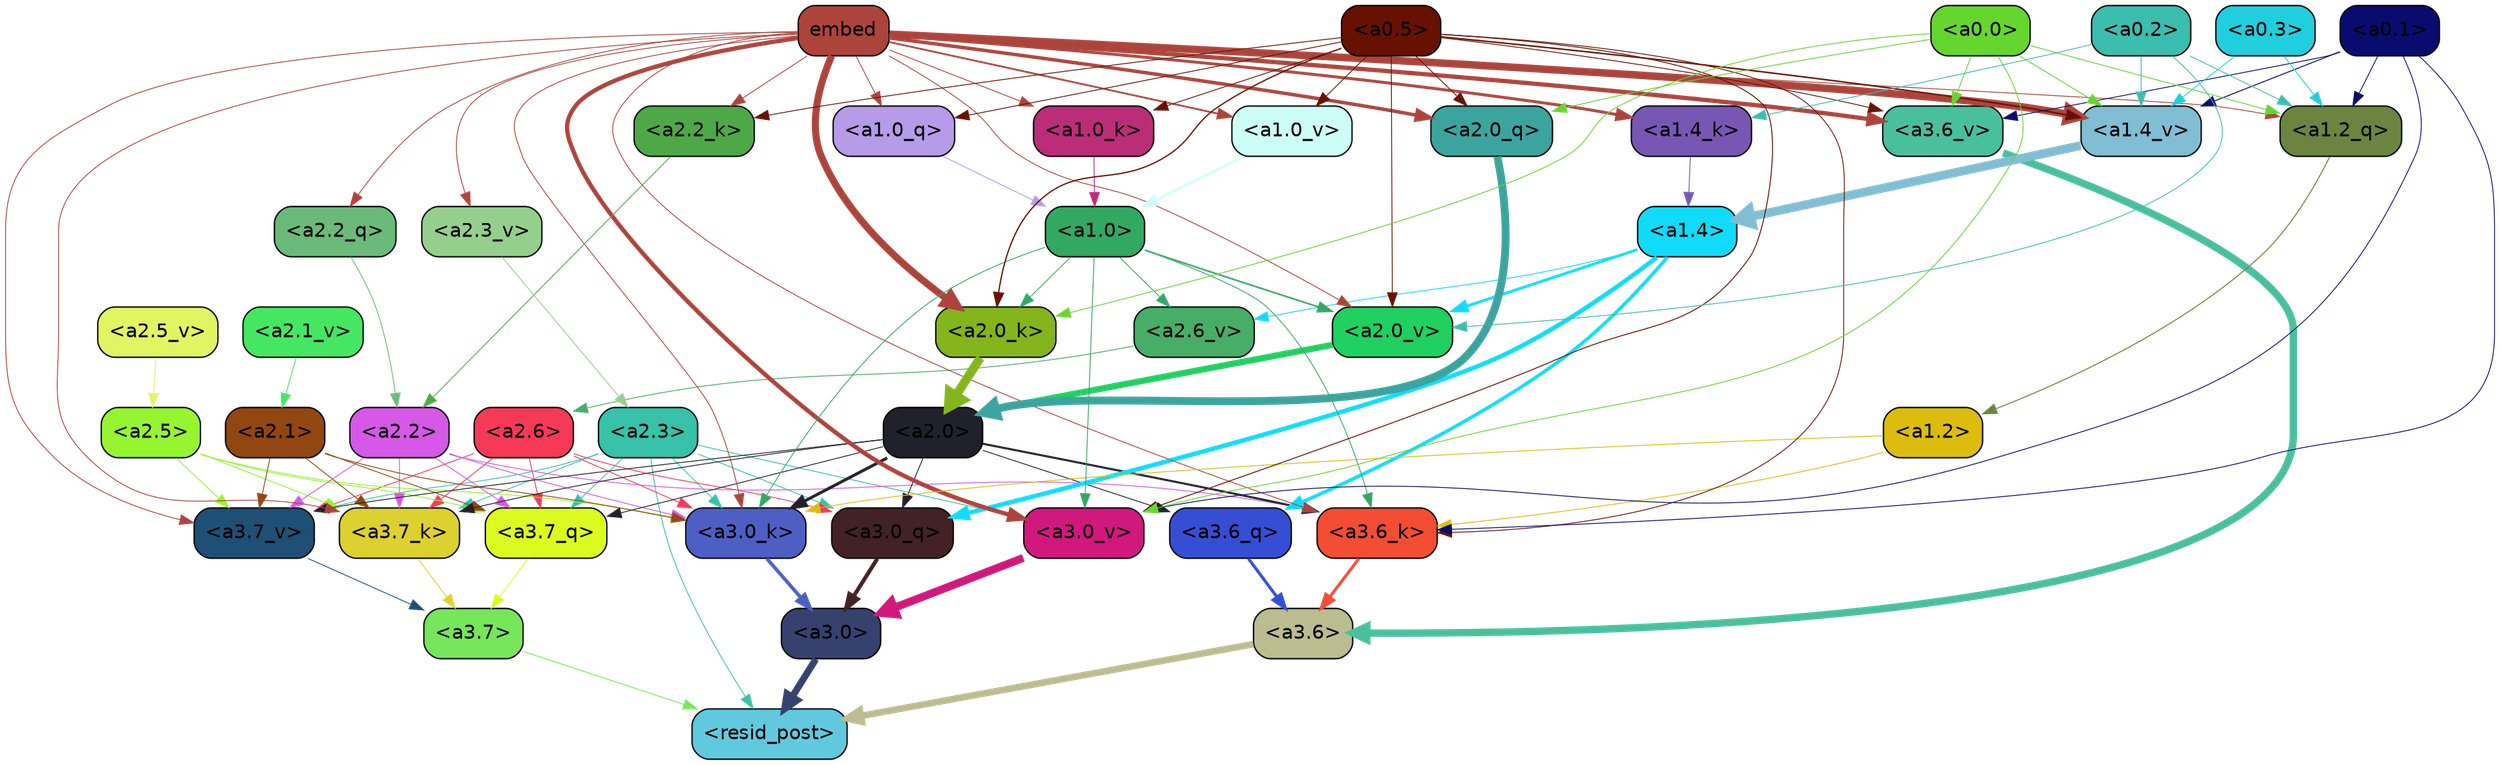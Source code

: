 strict digraph "" {
	graph [bgcolor=transparent,
		layout=dot,
		overlap=false,
		splines=true
	];
	"<a3.7>"	[color=black,
		fillcolor="#77e65b",
		fontname=Helvetica,
		shape=box,
		style="filled, rounded"];
	"<resid_post>"	[color=black,
		fillcolor="#60c9dd",
		fontname=Helvetica,
		shape=box,
		style="filled, rounded"];
	"<a3.7>" -> "<resid_post>"	[color="#77e65b",
		penwidth=0.6];
	"<a3.6>"	[color=black,
		fillcolor="#bbbc90",
		fontname=Helvetica,
		shape=box,
		style="filled, rounded"];
	"<a3.6>" -> "<resid_post>"	[color="#bbbc90",
		penwidth=4.7534414529800415];
	"<a3.0>"	[color=black,
		fillcolor="#36426d",
		fontname=Helvetica,
		shape=box,
		style="filled, rounded"];
	"<a3.0>" -> "<resid_post>"	[color="#36426d",
		penwidth=4.898576855659485];
	"<a2.3>"	[color=black,
		fillcolor="#37c2a9",
		fontname=Helvetica,
		shape=box,
		style="filled, rounded"];
	"<a2.3>" -> "<resid_post>"	[color="#37c2a9",
		penwidth=0.6];
	"<a3.7_q>"	[color=black,
		fillcolor="#dbfa1f",
		fontname=Helvetica,
		shape=box,
		style="filled, rounded"];
	"<a2.3>" -> "<a3.7_q>"	[color="#37c2a9",
		penwidth=0.6];
	"<a3.0_q>"	[color=black,
		fillcolor="#432225",
		fontname=Helvetica,
		shape=box,
		style="filled, rounded"];
	"<a2.3>" -> "<a3.0_q>"	[color="#37c2a9",
		penwidth=0.6];
	"<a3.7_k>"	[color=black,
		fillcolor="#dcd130",
		fontname=Helvetica,
		shape=box,
		style="filled, rounded"];
	"<a2.3>" -> "<a3.7_k>"	[color="#37c2a9",
		penwidth=0.6];
	"<a3.0_k>"	[color=black,
		fillcolor="#4d5fc3",
		fontname=Helvetica,
		shape=box,
		style="filled, rounded"];
	"<a2.3>" -> "<a3.0_k>"	[color="#37c2a9",
		penwidth=0.6];
	"<a3.7_v>"	[color=black,
		fillcolor="#1f4f74",
		fontname=Helvetica,
		shape=box,
		style="filled, rounded"];
	"<a2.3>" -> "<a3.7_v>"	[color="#37c2a9",
		penwidth=0.6];
	"<a3.0_v>"	[color=black,
		fillcolor="#d1187d",
		fontname=Helvetica,
		shape=box,
		style="filled, rounded"];
	"<a2.3>" -> "<a3.0_v>"	[color="#37c2a9",
		penwidth=0.6];
	"<a3.7_q>" -> "<a3.7>"	[color="#dbfa1f",
		penwidth=0.6];
	"<a3.6_q>"	[color=black,
		fillcolor="#364ed4",
		fontname=Helvetica,
		shape=box,
		style="filled, rounded"];
	"<a3.6_q>" -> "<a3.6>"	[color="#364ed4",
		penwidth=2.160832464694977];
	"<a3.0_q>" -> "<a3.0>"	[color="#432225",
		penwidth=2.870753765106201];
	"<a3.7_k>" -> "<a3.7>"	[color="#dcd130",
		penwidth=0.6];
	"<a3.6_k>"	[color=black,
		fillcolor="#f34d33",
		fontname=Helvetica,
		shape=box,
		style="filled, rounded"];
	"<a3.6_k>" -> "<a3.6>"	[color="#f34d33",
		penwidth=2.13908451795578];
	"<a3.0_k>" -> "<a3.0>"	[color="#4d5fc3",
		penwidth=2.520303964614868];
	"<a3.7_v>" -> "<a3.7>"	[color="#1f4f74",
		penwidth=0.6];
	"<a3.6_v>"	[color=black,
		fillcolor="#49c09c",
		fontname=Helvetica,
		shape=box,
		style="filled, rounded"];
	"<a3.6_v>" -> "<a3.6>"	[color="#49c09c",
		penwidth=5.297133803367615];
	"<a3.0_v>" -> "<a3.0>"	[color="#d1187d",
		penwidth=5.680712580680847];
	"<a2.6>"	[color=black,
		fillcolor="#f63957",
		fontname=Helvetica,
		shape=box,
		style="filled, rounded"];
	"<a2.6>" -> "<a3.7_q>"	[color="#f63957",
		penwidth=0.6];
	"<a2.6>" -> "<a3.0_q>"	[color="#f63957",
		penwidth=0.6];
	"<a2.6>" -> "<a3.7_k>"	[color="#f63957",
		penwidth=0.6];
	"<a2.6>" -> "<a3.0_k>"	[color="#f63957",
		penwidth=0.6];
	"<a2.6>" -> "<a3.7_v>"	[color="#f63957",
		penwidth=0.6];
	"<a2.5>"	[color=black,
		fillcolor="#96f530",
		fontname=Helvetica,
		shape=box,
		style="filled, rounded"];
	"<a2.5>" -> "<a3.7_q>"	[color="#96f530",
		penwidth=0.6];
	"<a2.5>" -> "<a3.7_k>"	[color="#96f530",
		penwidth=0.6];
	"<a2.5>" -> "<a3.0_k>"	[color="#96f530",
		penwidth=0.6];
	"<a2.5>" -> "<a3.7_v>"	[color="#96f530",
		penwidth=0.6];
	"<a2.2>"	[color=black,
		fillcolor="#d658e6",
		fontname=Helvetica,
		shape=box,
		style="filled, rounded"];
	"<a2.2>" -> "<a3.7_q>"	[color="#d658e6",
		penwidth=0.6];
	"<a2.2>" -> "<a3.7_k>"	[color="#d658e6",
		penwidth=0.6];
	"<a2.2>" -> "<a3.6_k>"	[color="#d658e6",
		penwidth=0.6];
	"<a2.2>" -> "<a3.0_k>"	[color="#d658e6",
		penwidth=0.6];
	"<a2.2>" -> "<a3.7_v>"	[color="#d658e6",
		penwidth=0.6];
	"<a2.1>"	[color=black,
		fillcolor="#924610",
		fontname=Helvetica,
		shape=box,
		style="filled, rounded"];
	"<a2.1>" -> "<a3.7_q>"	[color="#924610",
		penwidth=0.6];
	"<a2.1>" -> "<a3.7_k>"	[color="#924610",
		penwidth=0.6];
	"<a2.1>" -> "<a3.0_k>"	[color="#924610",
		penwidth=0.6];
	"<a2.1>" -> "<a3.7_v>"	[color="#924610",
		penwidth=0.6];
	"<a2.0>"	[color=black,
		fillcolor="#20212a",
		fontname=Helvetica,
		shape=box,
		style="filled, rounded"];
	"<a2.0>" -> "<a3.7_q>"	[color="#20212a",
		penwidth=0.6];
	"<a2.0>" -> "<a3.6_q>"	[color="#20212a",
		penwidth=0.6];
	"<a2.0>" -> "<a3.0_q>"	[color="#20212a",
		penwidth=0.6];
	"<a2.0>" -> "<a3.7_k>"	[color="#20212a",
		penwidth=0.6];
	"<a2.0>" -> "<a3.6_k>"	[color="#20212a",
		penwidth=1.4855384826660156];
	"<a2.0>" -> "<a3.0_k>"	[color="#20212a",
		penwidth=2.142689883708954];
	"<a2.0>" -> "<a3.7_v>"	[color="#20212a",
		penwidth=0.6];
	"<a1.4>"	[color=black,
		fillcolor="#10dbf9",
		fontname=Helvetica,
		shape=box,
		style="filled, rounded"];
	"<a1.4>" -> "<a3.6_q>"	[color="#10dbf9",
		penwidth=2.4767253398895264];
	"<a1.4>" -> "<a3.0_q>"	[color="#10dbf9",
		penwidth=3.192750334739685];
	"<a2.6_v>"	[color=black,
		fillcolor="#47ad67",
		fontname=Helvetica,
		shape=box,
		style="filled, rounded"];
	"<a1.4>" -> "<a2.6_v>"	[color="#10dbf9",
		penwidth=0.6];
	"<a2.0_v>"	[color=black,
		fillcolor="#20d060",
		fontname=Helvetica,
		shape=box,
		style="filled, rounded"];
	"<a1.4>" -> "<a2.0_v>"	[color="#10dbf9",
		penwidth=2.0349366441369057];
	embed	[color=black,
		fillcolor="#ad443c",
		fontname=Helvetica,
		shape=box,
		style="filled, rounded"];
	embed -> "<a3.7_k>"	[color="#ad443c",
		penwidth=0.6];
	embed -> "<a3.6_k>"	[color="#ad443c",
		penwidth=0.6];
	embed -> "<a3.0_k>"	[color="#ad443c",
		penwidth=0.6015868484973907];
	embed -> "<a3.7_v>"	[color="#ad443c",
		penwidth=0.6];
	embed -> "<a3.6_v>"	[color="#ad443c",
		penwidth=3.067279100418091];
	embed -> "<a3.0_v>"	[color="#ad443c",
		penwidth=3.0891895294189453];
	"<a2.2_q>"	[color=black,
		fillcolor="#6bba79",
		fontname=Helvetica,
		shape=box,
		style="filled, rounded"];
	embed -> "<a2.2_q>"	[color="#ad443c",
		penwidth=0.6];
	"<a2.0_q>"	[color=black,
		fillcolor="#3ca49e",
		fontname=Helvetica,
		shape=box,
		style="filled, rounded"];
	embed -> "<a2.0_q>"	[color="#ad443c",
		penwidth=2.482962191104889];
	"<a2.2_k>"	[color=black,
		fillcolor="#4ea847",
		fontname=Helvetica,
		shape=box,
		style="filled, rounded"];
	embed -> "<a2.2_k>"	[color="#ad443c",
		penwidth=0.6];
	"<a2.0_k>"	[color=black,
		fillcolor="#84b51c",
		fontname=Helvetica,
		shape=box,
		style="filled, rounded"];
	embed -> "<a2.0_k>"	[color="#ad443c",
		penwidth=5.09069561958313];
	"<a2.3_v>"	[color=black,
		fillcolor="#95cf8d",
		fontname=Helvetica,
		shape=box,
		style="filled, rounded"];
	embed -> "<a2.3_v>"	[color="#ad443c",
		penwidth=0.6];
	embed -> "<a2.0_v>"	[color="#ad443c",
		penwidth=0.6];
	"<a1.2_q>"	[color=black,
		fillcolor="#6b8541",
		fontname=Helvetica,
		shape=box,
		style="filled, rounded"];
	embed -> "<a1.2_q>"	[color="#ad443c",
		penwidth=0.6];
	"<a1.0_q>"	[color=black,
		fillcolor="#b59be8",
		fontname=Helvetica,
		shape=box,
		style="filled, rounded"];
	embed -> "<a1.0_q>"	[color="#ad443c",
		penwidth=0.6];
	"<a1.4_k>"	[color=black,
		fillcolor="#7857b4",
		fontname=Helvetica,
		shape=box,
		style="filled, rounded"];
	embed -> "<a1.4_k>"	[color="#ad443c",
		penwidth=2.0865602493286133];
	"<a1.0_k>"	[color=black,
		fillcolor="#bb2d79",
		fontname=Helvetica,
		shape=box,
		style="filled, rounded"];
	embed -> "<a1.0_k>"	[color="#ad443c",
		penwidth=0.6];
	"<a1.4_v>"	[color=black,
		fillcolor="#81bed3",
		fontname=Helvetica,
		shape=box,
		style="filled, rounded"];
	embed -> "<a1.4_v>"	[color="#ad443c",
		penwidth=5.391523122787476];
	"<a1.0_v>"	[color=black,
		fillcolor="#cdfdf7",
		fontname=Helvetica,
		shape=box,
		style="filled, rounded"];
	embed -> "<a1.0_v>"	[color="#ad443c",
		penwidth=1.2820317149162292];
	"<a1.2>"	[color=black,
		fillcolor="#dcbd0e",
		fontname=Helvetica,
		shape=box,
		style="filled, rounded"];
	"<a1.2>" -> "<a3.6_k>"	[color="#dcbd0e",
		penwidth=0.6];
	"<a1.2>" -> "<a3.0_k>"	[color="#dcbd0e",
		penwidth=0.6];
	"<a1.0>"	[color=black,
		fillcolor="#32a863",
		fontname=Helvetica,
		shape=box,
		style="filled, rounded"];
	"<a1.0>" -> "<a3.6_k>"	[color="#32a863",
		penwidth=0.6];
	"<a1.0>" -> "<a3.0_k>"	[color="#32a863",
		penwidth=0.6];
	"<a1.0>" -> "<a3.0_v>"	[color="#32a863",
		penwidth=0.6];
	"<a1.0>" -> "<a2.0_k>"	[color="#32a863",
		penwidth=0.6];
	"<a1.0>" -> "<a2.6_v>"	[color="#32a863",
		penwidth=0.6];
	"<a1.0>" -> "<a2.0_v>"	[color="#32a863",
		penwidth=1.1342760920524597];
	"<a0.5>"	[color=black,
		fillcolor="#671101",
		fontname=Helvetica,
		shape=box,
		style="filled, rounded"];
	"<a0.5>" -> "<a3.6_k>"	[color="#671101",
		penwidth=0.6];
	"<a0.5>" -> "<a3.6_v>"	[color="#671101",
		penwidth=0.6];
	"<a0.5>" -> "<a3.0_v>"	[color="#671101",
		penwidth=0.6549575447570533];
	"<a0.5>" -> "<a2.0_q>"	[color="#671101",
		penwidth=0.6];
	"<a0.5>" -> "<a2.2_k>"	[color="#671101",
		penwidth=0.6];
	"<a0.5>" -> "<a2.0_k>"	[color="#671101",
		penwidth=0.8980485796928406];
	"<a0.5>" -> "<a2.0_v>"	[color="#671101",
		penwidth=0.6];
	"<a0.5>" -> "<a1.0_q>"	[color="#671101",
		penwidth=0.6];
	"<a0.5>" -> "<a1.0_k>"	[color="#671101",
		penwidth=0.6];
	"<a0.5>" -> "<a1.4_v>"	[color="#671101",
		penwidth=1.060444712638855];
	"<a0.5>" -> "<a1.0_v>"	[color="#671101",
		penwidth=0.6];
	"<a0.1>"	[color=black,
		fillcolor="#090c6e",
		fontname=Helvetica,
		shape=box,
		style="filled, rounded"];
	"<a0.1>" -> "<a3.6_k>"	[color="#090c6e",
		penwidth=0.6];
	"<a0.1>" -> "<a3.6_v>"	[color="#090c6e",
		penwidth=0.6];
	"<a0.1>" -> "<a3.0_v>"	[color="#090c6e",
		penwidth=0.6];
	"<a0.1>" -> "<a1.2_q>"	[color="#090c6e",
		penwidth=0.6];
	"<a0.1>" -> "<a1.4_v>"	[color="#090c6e",
		penwidth=0.6688870191574097];
	"<a0.0>"	[color=black,
		fillcolor="#65d62e",
		fontname=Helvetica,
		shape=box,
		style="filled, rounded"];
	"<a0.0>" -> "<a3.6_v>"	[color="#65d62e",
		penwidth=0.6];
	"<a0.0>" -> "<a3.0_v>"	[color="#65d62e",
		penwidth=0.6];
	"<a0.0>" -> "<a2.0_q>"	[color="#65d62e",
		penwidth=0.6];
	"<a0.0>" -> "<a2.0_k>"	[color="#65d62e",
		penwidth=0.6];
	"<a0.0>" -> "<a1.2_q>"	[color="#65d62e",
		penwidth=0.6];
	"<a0.0>" -> "<a1.4_v>"	[color="#65d62e",
		penwidth=0.6];
	"<a2.2_q>" -> "<a2.2>"	[color="#6bba79",
		penwidth=0.6];
	"<a2.0_q>" -> "<a2.0>"	[color="#3ca49e",
		penwidth=5.653985500335693];
	"<a2.2_k>" -> "<a2.2>"	[color="#4ea847",
		penwidth=0.6];
	"<a2.0_k>" -> "<a2.0>"	[color="#84b51c",
		penwidth=6.397904872894287];
	"<a2.6_v>" -> "<a2.6>"	[color="#47ad67",
		penwidth=0.6];
	"<a2.5_v>"	[color=black,
		fillcolor="#e1f462",
		fontname=Helvetica,
		shape=box,
		style="filled, rounded"];
	"<a2.5_v>" -> "<a2.5>"	[color="#e1f462",
		penwidth=0.6];
	"<a2.3_v>" -> "<a2.3>"	[color="#95cf8d",
		penwidth=0.6];
	"<a2.1_v>"	[color=black,
		fillcolor="#45e762",
		fontname=Helvetica,
		shape=box,
		style="filled, rounded"];
	"<a2.1_v>" -> "<a2.1>"	[color="#45e762",
		penwidth=0.6];
	"<a2.0_v>" -> "<a2.0>"	[color="#20d060",
		penwidth=4.48047137260437];
	"<a0.2>"	[color=black,
		fillcolor="#3bbdaf",
		fontname=Helvetica,
		shape=box,
		style="filled, rounded"];
	"<a0.2>" -> "<a2.0_v>"	[color="#3bbdaf",
		penwidth=0.6];
	"<a0.2>" -> "<a1.2_q>"	[color="#3bbdaf",
		penwidth=0.6];
	"<a0.2>" -> "<a1.4_k>"	[color="#3bbdaf",
		penwidth=0.6];
	"<a0.2>" -> "<a1.4_v>"	[color="#3bbdaf",
		penwidth=0.6];
	"<a1.2_q>" -> "<a1.2>"	[color="#6b8541",
		penwidth=0.702675461769104];
	"<a1.0_q>" -> "<a1.0>"	[color="#b59be8",
		penwidth=0.6];
	"<a1.4_k>" -> "<a1.4>"	[color="#7857b4",
		penwidth=0.6];
	"<a1.0_k>" -> "<a1.0>"	[color="#bb2d79",
		penwidth=0.6];
	"<a1.4_v>" -> "<a1.4>"	[color="#81bed3",
		penwidth=6.273579955101013];
	"<a1.0_v>" -> "<a1.0>"	[color="#cdfdf7",
		penwidth=1.7821020036935806];
	"<a0.3>"	[color=black,
		fillcolor="#21cedd",
		fontname=Helvetica,
		shape=box,
		style="filled, rounded"];
	"<a0.3>" -> "<a1.2_q>"	[color="#21cedd",
		penwidth=0.6];
	"<a0.3>" -> "<a1.4_v>"	[color="#21cedd",
		penwidth=0.6];
}
